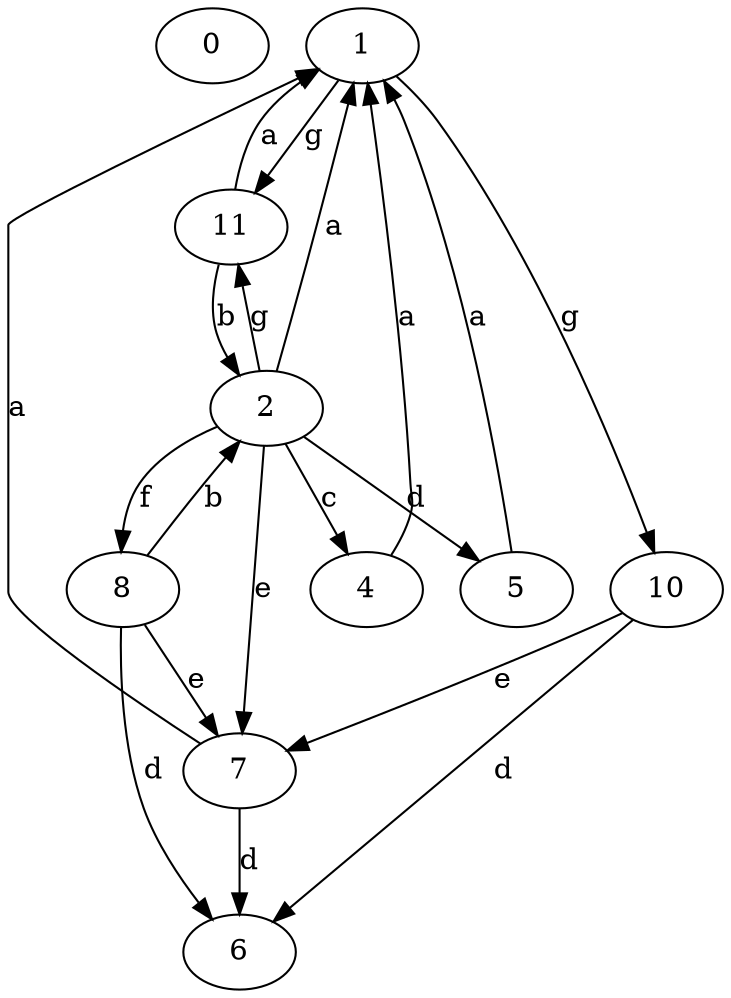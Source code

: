 strict digraph  {
0;
1;
2;
4;
5;
6;
7;
8;
10;
11;
1 -> 10  [label=g];
1 -> 11  [label=g];
2 -> 1  [label=a];
2 -> 4  [label=c];
2 -> 5  [label=d];
2 -> 7  [label=e];
2 -> 8  [label=f];
2 -> 11  [label=g];
4 -> 1  [label=a];
5 -> 1  [label=a];
7 -> 1  [label=a];
7 -> 6  [label=d];
8 -> 2  [label=b];
8 -> 6  [label=d];
8 -> 7  [label=e];
10 -> 6  [label=d];
10 -> 7  [label=e];
11 -> 1  [label=a];
11 -> 2  [label=b];
}
